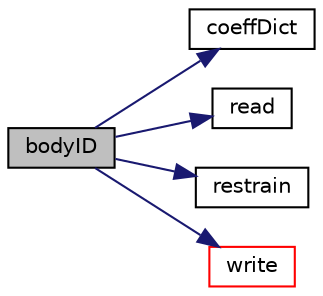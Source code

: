 digraph "bodyID"
{
  bgcolor="transparent";
  edge [fontname="Helvetica",fontsize="10",labelfontname="Helvetica",labelfontsize="10"];
  node [fontname="Helvetica",fontsize="10",shape=record];
  rankdir="LR";
  Node317 [label="bodyID",height=0.2,width=0.4,color="black", fillcolor="grey75", style="filled", fontcolor="black"];
  Node317 -> Node318 [color="midnightblue",fontsize="10",style="solid",fontname="Helvetica"];
  Node318 [label="coeffDict",height=0.2,width=0.4,color="black",URL="$a30441.html#a8d0d1388de2fa3abef52362d701a8fd5",tooltip="Return access to coeffs. "];
  Node317 -> Node319 [color="midnightblue",fontsize="10",style="solid",fontname="Helvetica"];
  Node319 [label="read",height=0.2,width=0.4,color="black",URL="$a30441.html#a6ce0c64db98eb6144d363dbfc86104eb",tooltip="Update properties from given dictionary. "];
  Node317 -> Node320 [color="midnightblue",fontsize="10",style="solid",fontname="Helvetica"];
  Node320 [label="restrain",height=0.2,width=0.4,color="black",URL="$a30441.html#a476d339f5dc74da5e64fdfe2816d7c76",tooltip="Accumulate the retraint internal joint forces into the tau field and. "];
  Node317 -> Node321 [color="midnightblue",fontsize="10",style="solid",fontname="Helvetica"];
  Node321 [label="write",height=0.2,width=0.4,color="red",URL="$a30441.html#aeadc7658507fb9679cce76e595d6c5a0",tooltip="Write. "];
}
